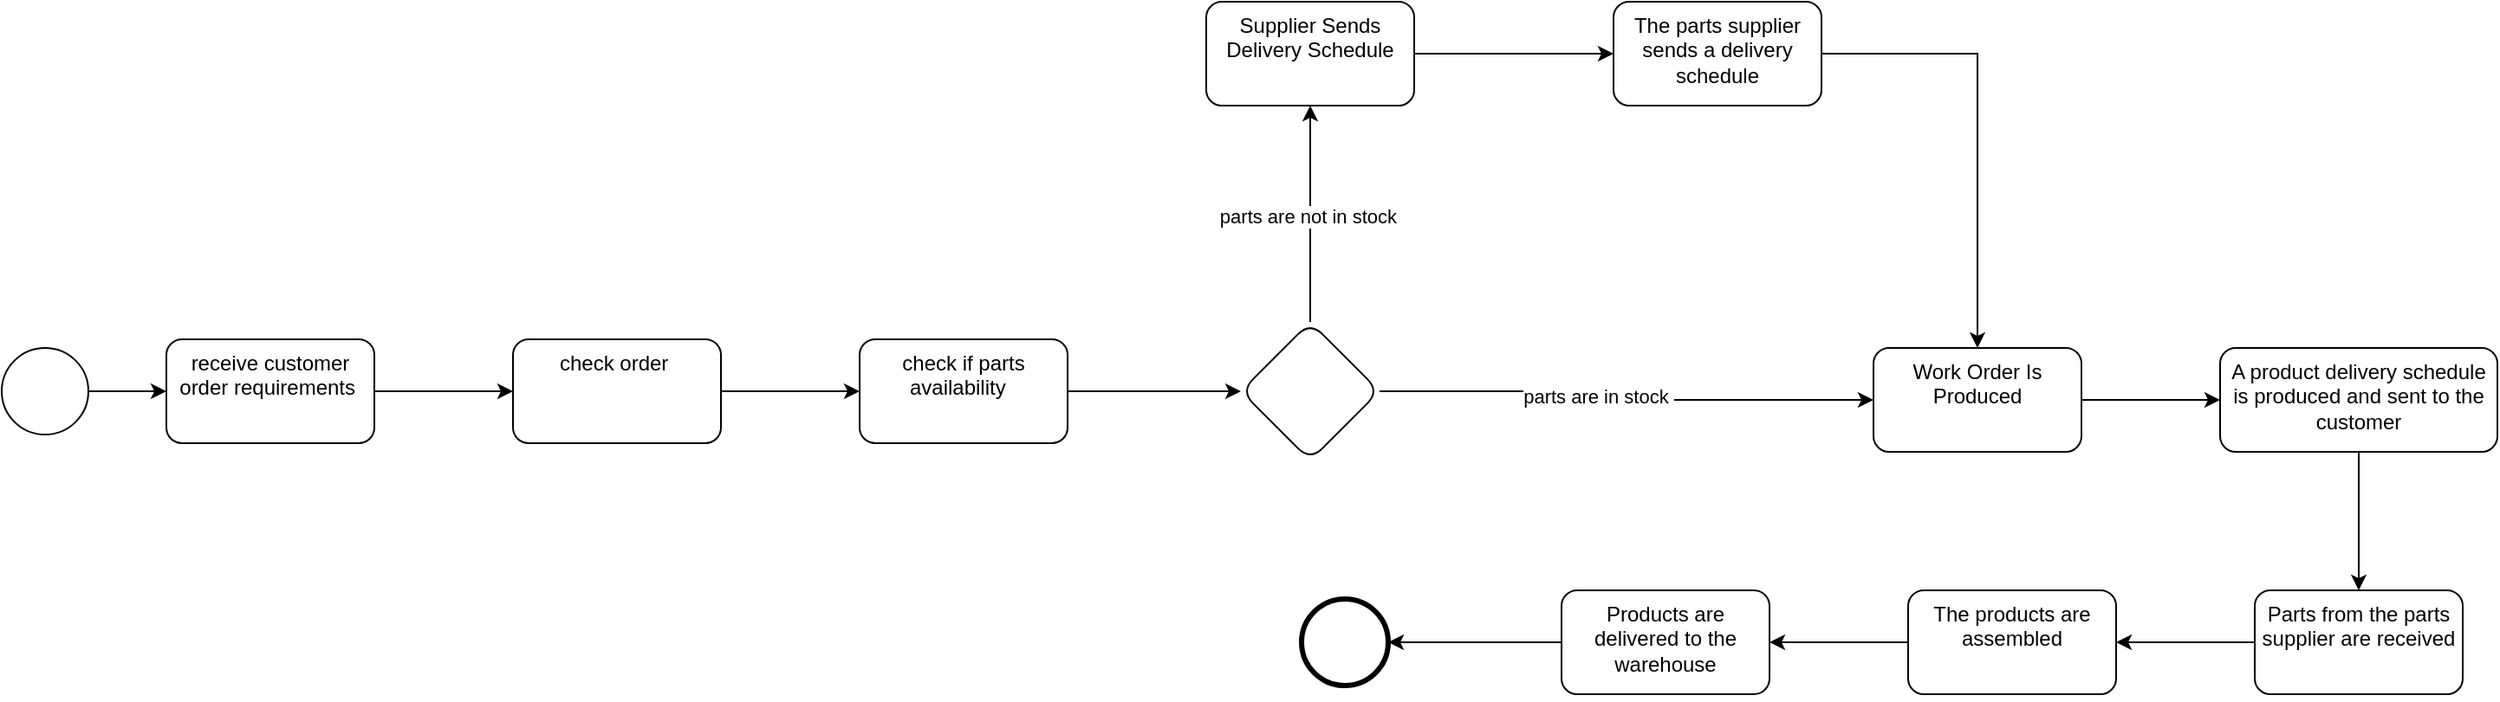 <mxfile version="24.7.17">
  <diagram name="Page-1" id="utlRqW9wgxh0zj-cVC51">
    <mxGraphModel dx="2220" dy="2487" grid="1" gridSize="10" guides="1" tooltips="1" connect="1" arrows="1" fold="1" page="1" pageScale="1" pageWidth="827" pageHeight="1169" math="0" shadow="0">
      <root>
        <mxCell id="0" />
        <mxCell id="1" parent="0" />
        <mxCell id="FU4dxXCowXcYlLU4jK4w-7" value="" style="edgeStyle=orthogonalEdgeStyle;rounded=0;orthogonalLoop=1;jettySize=auto;html=1;" parent="1" source="FU4dxXCowXcYlLU4jK4w-1" target="FU4dxXCowXcYlLU4jK4w-6" edge="1">
          <mxGeometry relative="1" as="geometry" />
        </mxCell>
        <mxCell id="FU4dxXCowXcYlLU4jK4w-1" value="" style="points=[[0.145,0.145,0],[0.5,0,0],[0.855,0.145,0],[1,0.5,0],[0.855,0.855,0],[0.5,1,0],[0.145,0.855,0],[0,0.5,0]];shape=mxgraph.bpmn.event;html=1;verticalLabelPosition=bottom;labelBackgroundColor=#ffffff;verticalAlign=top;align=center;perimeter=ellipsePerimeter;outlineConnect=0;aspect=fixed;outline=standard;symbol=general;" parent="1" vertex="1">
          <mxGeometry x="60" y="60" width="50" height="50" as="geometry" />
        </mxCell>
        <mxCell id="FU4dxXCowXcYlLU4jK4w-2" value="" style="points=[[0.145,0.145,0],[0.5,0,0],[0.855,0.145,0],[1,0.5,0],[0.855,0.855,0],[0.5,1,0],[0.145,0.855,0],[0,0.5,0]];shape=mxgraph.bpmn.event;html=1;verticalLabelPosition=bottom;labelBackgroundColor=#ffffff;verticalAlign=top;align=center;perimeter=ellipsePerimeter;outlineConnect=0;aspect=fixed;outline=end;symbol=terminate2;" parent="1" vertex="1">
          <mxGeometry x="810" y="205" width="50" height="50" as="geometry" />
        </mxCell>
        <mxCell id="FU4dxXCowXcYlLU4jK4w-9" value="" style="edgeStyle=orthogonalEdgeStyle;rounded=0;orthogonalLoop=1;jettySize=auto;html=1;" parent="1" source="FU4dxXCowXcYlLU4jK4w-6" target="FU4dxXCowXcYlLU4jK4w-8" edge="1">
          <mxGeometry relative="1" as="geometry" />
        </mxCell>
        <mxCell id="FU4dxXCowXcYlLU4jK4w-6" value="receive customer order requirements&amp;nbsp;" style="rounded=1;whiteSpace=wrap;html=1;verticalAlign=top;labelBackgroundColor=#ffffff;" parent="1" vertex="1">
          <mxGeometry x="155" y="55" width="120" height="60" as="geometry" />
        </mxCell>
        <mxCell id="FU4dxXCowXcYlLU4jK4w-11" value="" style="edgeStyle=orthogonalEdgeStyle;rounded=0;orthogonalLoop=1;jettySize=auto;html=1;" parent="1" source="FU4dxXCowXcYlLU4jK4w-8" target="FU4dxXCowXcYlLU4jK4w-10" edge="1">
          <mxGeometry relative="1" as="geometry" />
        </mxCell>
        <mxCell id="FU4dxXCowXcYlLU4jK4w-8" value="check order&amp;nbsp;" style="rounded=1;whiteSpace=wrap;html=1;verticalAlign=top;labelBackgroundColor=#ffffff;" parent="1" vertex="1">
          <mxGeometry x="355" y="55" width="120" height="60" as="geometry" />
        </mxCell>
        <mxCell id="FU4dxXCowXcYlLU4jK4w-13" value="" style="edgeStyle=orthogonalEdgeStyle;rounded=0;orthogonalLoop=1;jettySize=auto;html=1;" parent="1" source="FU4dxXCowXcYlLU4jK4w-10" target="FU4dxXCowXcYlLU4jK4w-12" edge="1">
          <mxGeometry relative="1" as="geometry" />
        </mxCell>
        <mxCell id="FU4dxXCowXcYlLU4jK4w-10" value="check if parts availability&amp;nbsp;&amp;nbsp;" style="rounded=1;whiteSpace=wrap;html=1;verticalAlign=top;labelBackgroundColor=#ffffff;" parent="1" vertex="1">
          <mxGeometry x="555" y="55" width="120" height="60" as="geometry" />
        </mxCell>
        <mxCell id="-2P8RMvVIsFMxLnkhKAe-2" value="" style="edgeStyle=orthogonalEdgeStyle;rounded=0;orthogonalLoop=1;jettySize=auto;html=1;" edge="1" parent="1" source="FU4dxXCowXcYlLU4jK4w-12" target="-2P8RMvVIsFMxLnkhKAe-1">
          <mxGeometry relative="1" as="geometry" />
        </mxCell>
        <mxCell id="-2P8RMvVIsFMxLnkhKAe-3" value="parts are not in stock&amp;nbsp;" style="edgeLabel;html=1;align=center;verticalAlign=middle;resizable=0;points=[];" vertex="1" connectable="0" parent="-2P8RMvVIsFMxLnkhKAe-2">
          <mxGeometry x="-0.024" relative="1" as="geometry">
            <mxPoint as="offset" />
          </mxGeometry>
        </mxCell>
        <mxCell id="-2P8RMvVIsFMxLnkhKAe-5" value="" style="edgeStyle=orthogonalEdgeStyle;rounded=0;orthogonalLoop=1;jettySize=auto;html=1;entryX=0;entryY=0.5;entryDx=0;entryDy=0;" edge="1" parent="1" source="FU4dxXCowXcYlLU4jK4w-12" target="-2P8RMvVIsFMxLnkhKAe-13">
          <mxGeometry relative="1" as="geometry" />
        </mxCell>
        <mxCell id="-2P8RMvVIsFMxLnkhKAe-7" value="parts are in stock&amp;nbsp;" style="edgeLabel;html=1;align=center;verticalAlign=middle;resizable=0;points=[];" vertex="1" connectable="0" parent="-2P8RMvVIsFMxLnkhKAe-5">
          <mxGeometry x="-0.132" y="-3" relative="1" as="geometry">
            <mxPoint as="offset" />
          </mxGeometry>
        </mxCell>
        <mxCell id="FU4dxXCowXcYlLU4jK4w-12" value="" style="rhombus;whiteSpace=wrap;html=1;verticalAlign=top;rounded=1;labelBackgroundColor=#ffffff;" parent="1" vertex="1">
          <mxGeometry x="775" y="45" width="80" height="80" as="geometry" />
        </mxCell>
        <mxCell id="-2P8RMvVIsFMxLnkhKAe-9" value="" style="edgeStyle=orthogonalEdgeStyle;rounded=0;orthogonalLoop=1;jettySize=auto;html=1;" edge="1" parent="1" source="-2P8RMvVIsFMxLnkhKAe-1" target="-2P8RMvVIsFMxLnkhKAe-8">
          <mxGeometry relative="1" as="geometry" />
        </mxCell>
        <mxCell id="-2P8RMvVIsFMxLnkhKAe-1" value="Supplier Sends Delivery Schedule" style="rounded=1;whiteSpace=wrap;html=1;verticalAlign=top;labelBackgroundColor=#ffffff;" vertex="1" parent="1">
          <mxGeometry x="755" y="-140" width="120" height="60" as="geometry" />
        </mxCell>
        <mxCell id="-2P8RMvVIsFMxLnkhKAe-14" value="" style="edgeStyle=orthogonalEdgeStyle;rounded=0;orthogonalLoop=1;jettySize=auto;html=1;" edge="1" parent="1" source="-2P8RMvVIsFMxLnkhKAe-8" target="-2P8RMvVIsFMxLnkhKAe-13">
          <mxGeometry relative="1" as="geometry" />
        </mxCell>
        <mxCell id="-2P8RMvVIsFMxLnkhKAe-8" value="The parts supplier sends a delivery schedule" style="whiteSpace=wrap;html=1;verticalAlign=top;rounded=1;labelBackgroundColor=#ffffff;" vertex="1" parent="1">
          <mxGeometry x="990" y="-140" width="120" height="60" as="geometry" />
        </mxCell>
        <mxCell id="-2P8RMvVIsFMxLnkhKAe-16" value="" style="edgeStyle=orthogonalEdgeStyle;rounded=0;orthogonalLoop=1;jettySize=auto;html=1;" edge="1" parent="1" source="-2P8RMvVIsFMxLnkhKAe-13" target="-2P8RMvVIsFMxLnkhKAe-15">
          <mxGeometry relative="1" as="geometry" />
        </mxCell>
        <mxCell id="-2P8RMvVIsFMxLnkhKAe-13" value="Work Order Is Produced" style="whiteSpace=wrap;html=1;verticalAlign=top;rounded=1;labelBackgroundColor=#ffffff;" vertex="1" parent="1">
          <mxGeometry x="1140" y="60" width="120" height="60" as="geometry" />
        </mxCell>
        <mxCell id="-2P8RMvVIsFMxLnkhKAe-18" value="" style="edgeStyle=orthogonalEdgeStyle;rounded=0;orthogonalLoop=1;jettySize=auto;html=1;" edge="1" parent="1" source="-2P8RMvVIsFMxLnkhKAe-15" target="-2P8RMvVIsFMxLnkhKAe-17">
          <mxGeometry relative="1" as="geometry" />
        </mxCell>
        <mxCell id="-2P8RMvVIsFMxLnkhKAe-15" value="A product delivery schedule is produced and sent to the customer" style="whiteSpace=wrap;html=1;verticalAlign=top;rounded=1;labelBackgroundColor=#ffffff;" vertex="1" parent="1">
          <mxGeometry x="1340" y="60" width="160" height="60" as="geometry" />
        </mxCell>
        <mxCell id="-2P8RMvVIsFMxLnkhKAe-20" value="" style="edgeStyle=orthogonalEdgeStyle;rounded=0;orthogonalLoop=1;jettySize=auto;html=1;" edge="1" parent="1" source="-2P8RMvVIsFMxLnkhKAe-17" target="-2P8RMvVIsFMxLnkhKAe-19">
          <mxGeometry relative="1" as="geometry" />
        </mxCell>
        <mxCell id="-2P8RMvVIsFMxLnkhKAe-17" value="Parts from the parts supplier are received" style="whiteSpace=wrap;html=1;verticalAlign=top;rounded=1;labelBackgroundColor=#ffffff;" vertex="1" parent="1">
          <mxGeometry x="1360" y="200" width="120" height="60" as="geometry" />
        </mxCell>
        <mxCell id="-2P8RMvVIsFMxLnkhKAe-22" value="" style="edgeStyle=orthogonalEdgeStyle;rounded=0;orthogonalLoop=1;jettySize=auto;html=1;" edge="1" parent="1" source="-2P8RMvVIsFMxLnkhKAe-19" target="-2P8RMvVIsFMxLnkhKAe-21">
          <mxGeometry relative="1" as="geometry" />
        </mxCell>
        <mxCell id="-2P8RMvVIsFMxLnkhKAe-19" value="The products are assembled" style="whiteSpace=wrap;html=1;verticalAlign=top;rounded=1;labelBackgroundColor=#ffffff;" vertex="1" parent="1">
          <mxGeometry x="1160" y="200" width="120" height="60" as="geometry" />
        </mxCell>
        <mxCell id="-2P8RMvVIsFMxLnkhKAe-21" value="Products are delivered to the warehouse" style="whiteSpace=wrap;html=1;verticalAlign=top;rounded=1;labelBackgroundColor=#ffffff;" vertex="1" parent="1">
          <mxGeometry x="960" y="200" width="120" height="60" as="geometry" />
        </mxCell>
        <mxCell id="-2P8RMvVIsFMxLnkhKAe-25" style="edgeStyle=orthogonalEdgeStyle;rounded=0;orthogonalLoop=1;jettySize=auto;html=1;exitX=0.5;exitY=1;exitDx=0;exitDy=0;exitPerimeter=0;" edge="1" parent="1" source="FU4dxXCowXcYlLU4jK4w-2" target="FU4dxXCowXcYlLU4jK4w-2">
          <mxGeometry relative="1" as="geometry" />
        </mxCell>
        <mxCell id="-2P8RMvVIsFMxLnkhKAe-26" style="edgeStyle=orthogonalEdgeStyle;rounded=0;orthogonalLoop=1;jettySize=auto;html=1;entryX=1;entryY=0.5;entryDx=0;entryDy=0;entryPerimeter=0;" edge="1" parent="1" source="-2P8RMvVIsFMxLnkhKAe-21" target="FU4dxXCowXcYlLU4jK4w-2">
          <mxGeometry relative="1" as="geometry" />
        </mxCell>
      </root>
    </mxGraphModel>
  </diagram>
</mxfile>
